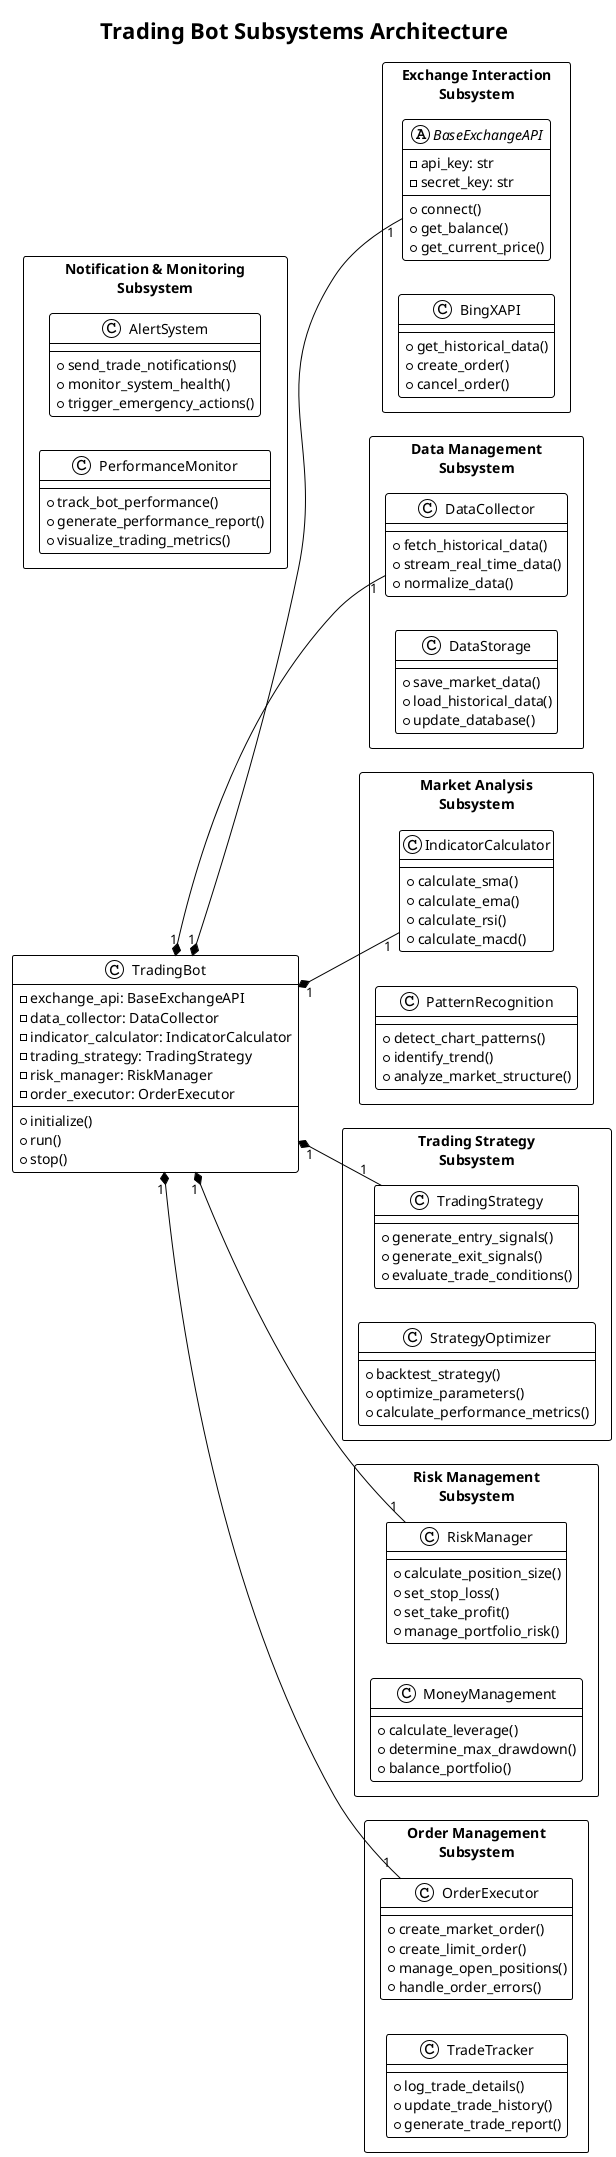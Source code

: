 @startuml
!theme plain
title Trading Bot Subsystems Architecture

skinparam packageStyle rectangle
left to right direction

package "Exchange Interaction\nSubsystem" as ExchangeSubsystem {
    abstract class BaseExchangeAPI {
        - api_key: str
        - secret_key: str
        + connect()
        + get_balance()
        + get_current_price()
    }
    class BingXAPI {
        + get_historical_data()
        + create_order()
        + cancel_order()
    }
}

package "Data Management\nSubsystem" as DataSubsystem {
    class DataCollector {
        + fetch_historical_data()
        + stream_real_time_data()
        + normalize_data()
    }
    class DataStorage {
        + save_market_data()
        + load_historical_data()
        + update_database()
    }
}

package "Market Analysis\nSubsystem" as AnalysisSubsystem {
    class IndicatorCalculator {
        + calculate_sma()
        + calculate_ema()
        + calculate_rsi()
        + calculate_macd()
    }
    class PatternRecognition {
        + detect_chart_patterns()
        + identify_trend()
        + analyze_market_structure()
    }
}

package "Trading Strategy\nSubsystem" as StrategySubsystem {
    class TradingStrategy {
        + generate_entry_signals()
        + generate_exit_signals()
        + evaluate_trade_conditions()
    }
    class StrategyOptimizer {
        + backtest_strategy()
        + optimize_parameters()
        + calculate_performance_metrics()
    }
}

package "Risk Management\nSubsystem" as RiskSubsystem {
    class RiskManager {
        + calculate_position_size()
        + set_stop_loss()
        + set_take_profit()
        + manage_portfolio_risk()
    }
    class MoneyManagement {
        + calculate_leverage()
        + determine_max_drawdown()
        + balance_portfolio()
    }
}

package "Order Management\nSubsystem" as OrderSubsystem {
    class OrderExecutor {
        + create_market_order()
        + create_limit_order()
        + manage_open_positions()
        + handle_order_errors()
    }
    class TradeTracker {
        + log_trade_details()
        + update_trade_history()
        + generate_trade_report()
    }
}

package "Notification & Monitoring\nSubsystem" as NotificationSubsystem {
    class AlertSystem {
        + send_trade_notifications()
        + monitor_system_health()
        + trigger_emergency_actions()
    }
    class PerformanceMonitor {
        + track_bot_performance()
        + generate_performance_report()
        + visualize_trading_metrics()
    }
}

class TradingBot {
    - exchange_api: BaseExchangeAPI
    - data_collector: DataCollector
    - indicator_calculator: IndicatorCalculator
    - trading_strategy: TradingStrategy
    - risk_manager: RiskManager
    - order_executor: OrderExecutor
    + initialize()
    + run()
    + stop()
}

' Связи между подсистемами
TradingBot "1" *-- "1" BaseExchangeAPI
TradingBot "1" *-- "1" DataCollector
TradingBot "1" *-- "1" IndicatorCalculator
TradingBot "1" *-- "1" TradingStrategy
TradingBot "1" *-- "1" RiskManager
TradingBot "1" *-- "1" OrderExecutor

@enduml